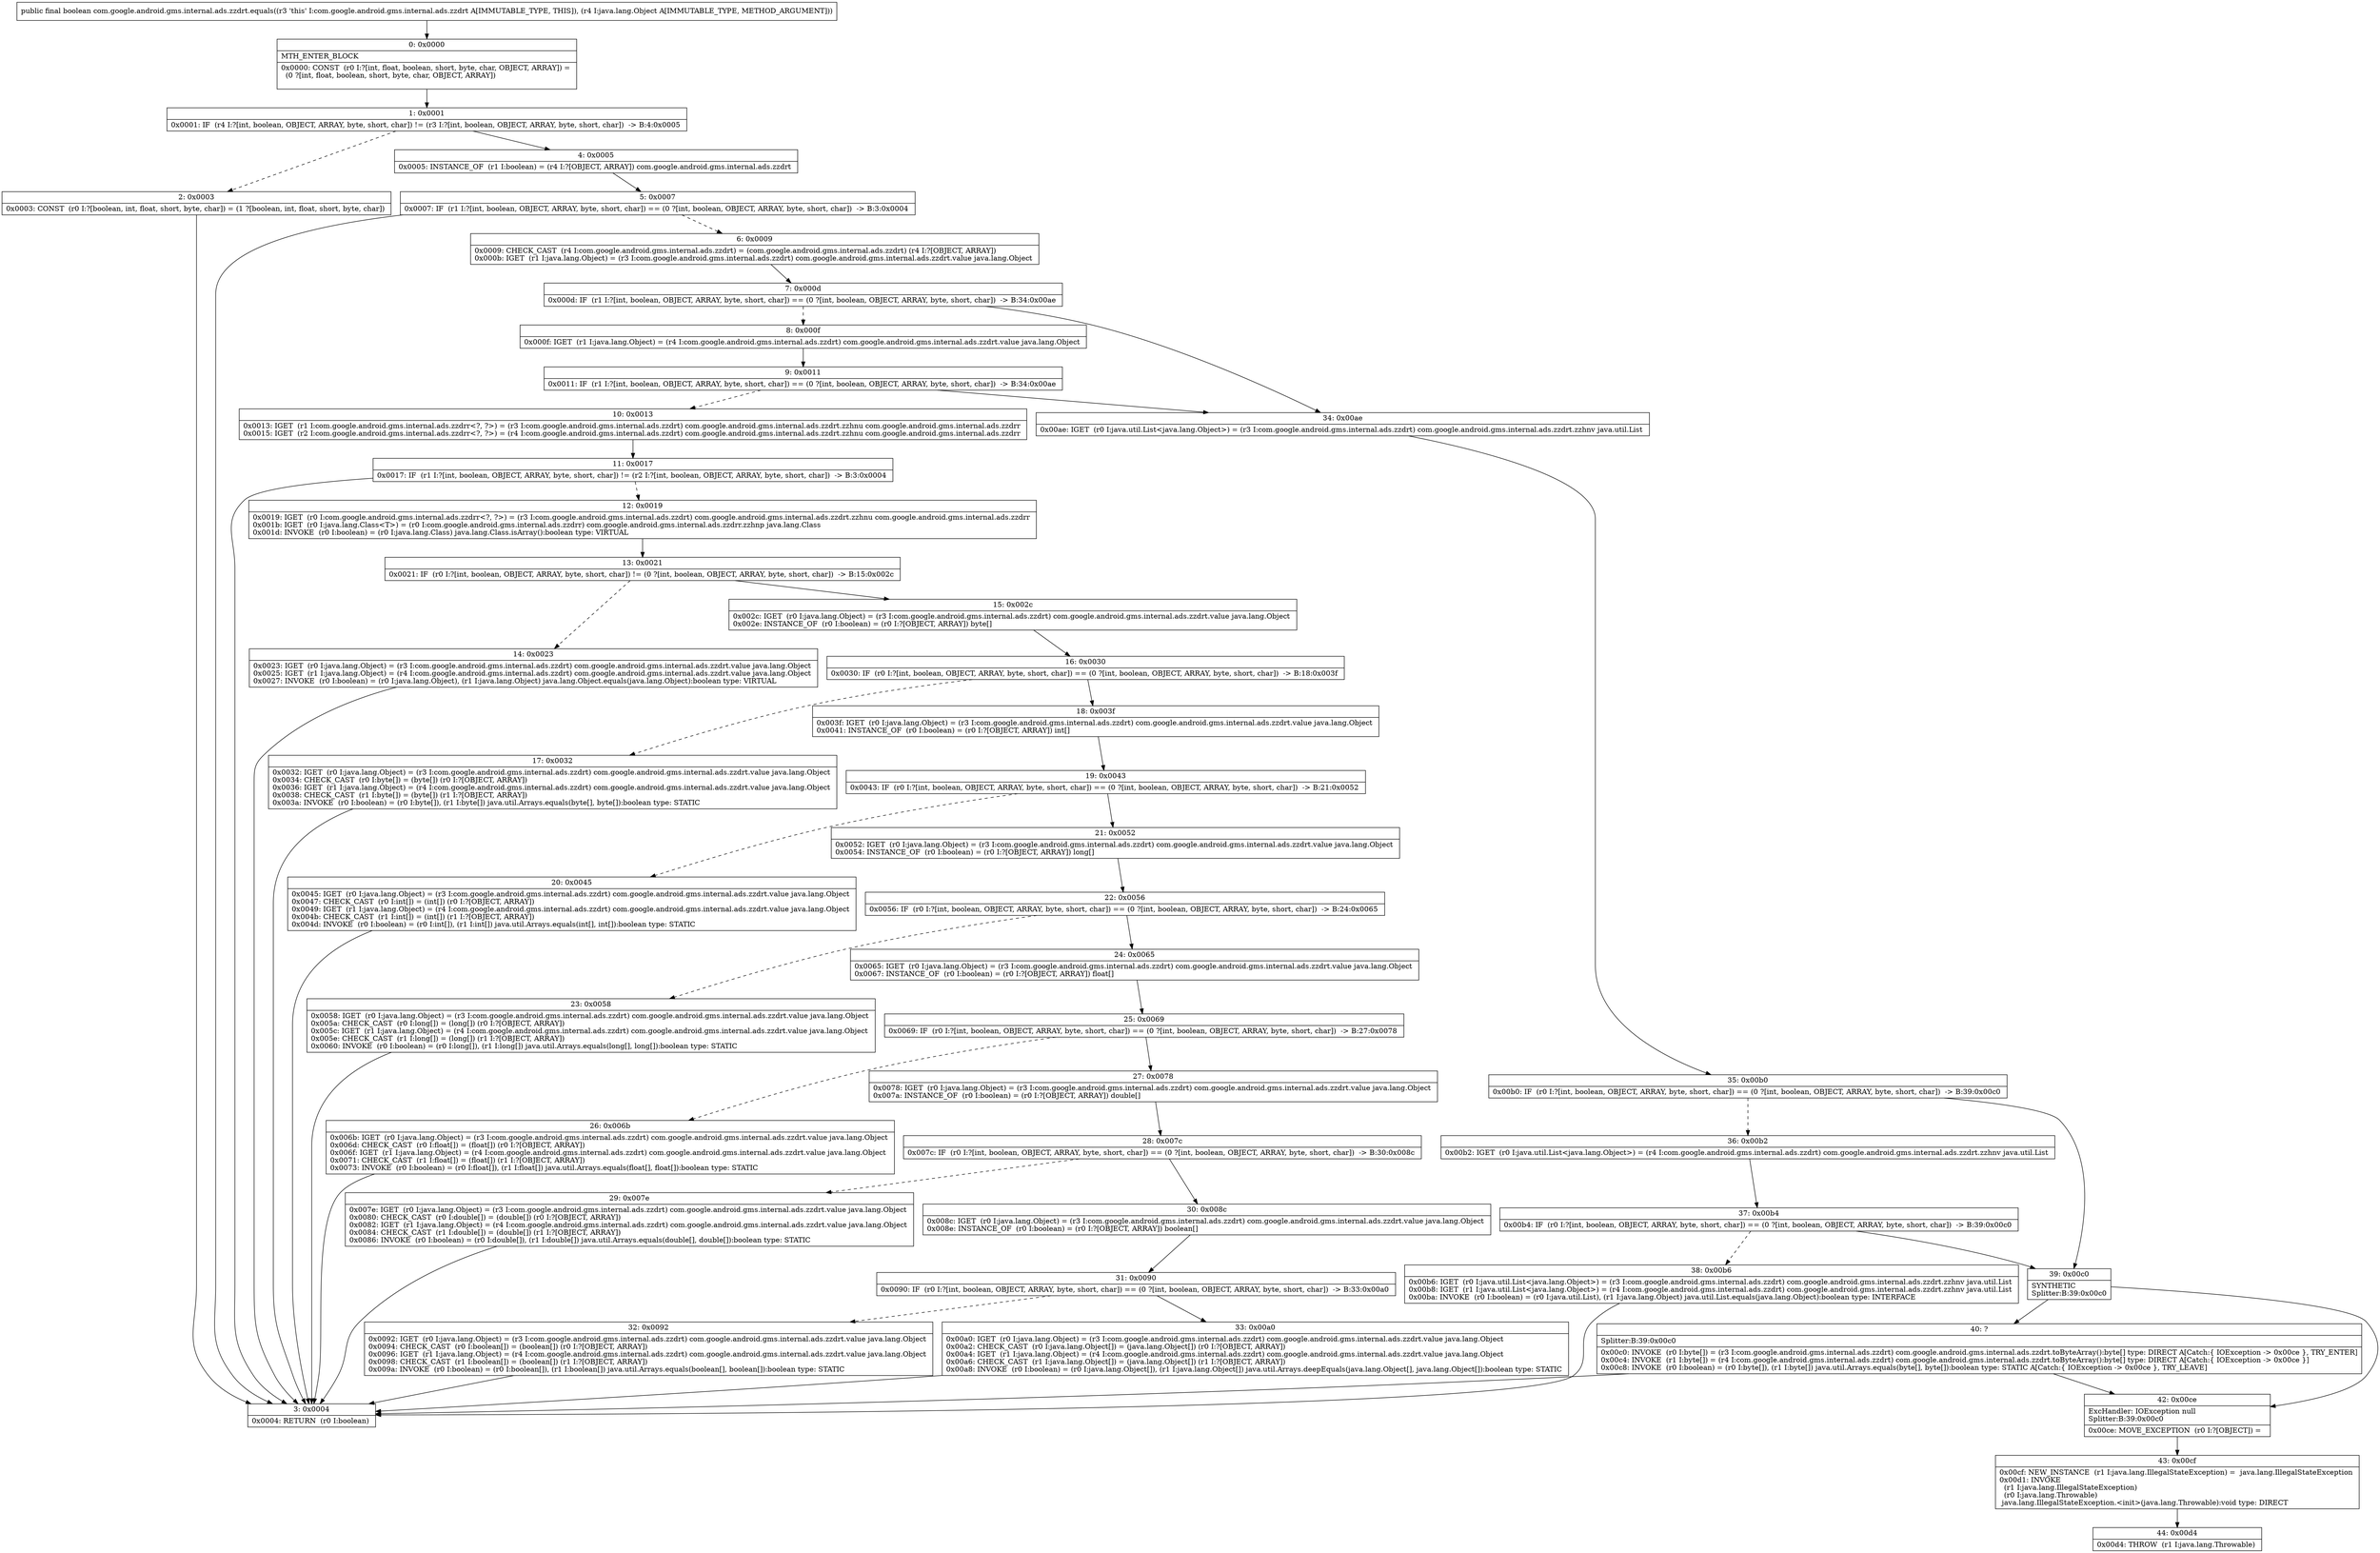 digraph "CFG forcom.google.android.gms.internal.ads.zzdrt.equals(Ljava\/lang\/Object;)Z" {
Node_0 [shape=record,label="{0\:\ 0x0000|MTH_ENTER_BLOCK\l|0x0000: CONST  (r0 I:?[int, float, boolean, short, byte, char, OBJECT, ARRAY]) = \l  (0 ?[int, float, boolean, short, byte, char, OBJECT, ARRAY])\l \l}"];
Node_1 [shape=record,label="{1\:\ 0x0001|0x0001: IF  (r4 I:?[int, boolean, OBJECT, ARRAY, byte, short, char]) != (r3 I:?[int, boolean, OBJECT, ARRAY, byte, short, char])  \-\> B:4:0x0005 \l}"];
Node_2 [shape=record,label="{2\:\ 0x0003|0x0003: CONST  (r0 I:?[boolean, int, float, short, byte, char]) = (1 ?[boolean, int, float, short, byte, char]) \l}"];
Node_3 [shape=record,label="{3\:\ 0x0004|0x0004: RETURN  (r0 I:boolean) \l}"];
Node_4 [shape=record,label="{4\:\ 0x0005|0x0005: INSTANCE_OF  (r1 I:boolean) = (r4 I:?[OBJECT, ARRAY]) com.google.android.gms.internal.ads.zzdrt \l}"];
Node_5 [shape=record,label="{5\:\ 0x0007|0x0007: IF  (r1 I:?[int, boolean, OBJECT, ARRAY, byte, short, char]) == (0 ?[int, boolean, OBJECT, ARRAY, byte, short, char])  \-\> B:3:0x0004 \l}"];
Node_6 [shape=record,label="{6\:\ 0x0009|0x0009: CHECK_CAST  (r4 I:com.google.android.gms.internal.ads.zzdrt) = (com.google.android.gms.internal.ads.zzdrt) (r4 I:?[OBJECT, ARRAY]) \l0x000b: IGET  (r1 I:java.lang.Object) = (r3 I:com.google.android.gms.internal.ads.zzdrt) com.google.android.gms.internal.ads.zzdrt.value java.lang.Object \l}"];
Node_7 [shape=record,label="{7\:\ 0x000d|0x000d: IF  (r1 I:?[int, boolean, OBJECT, ARRAY, byte, short, char]) == (0 ?[int, boolean, OBJECT, ARRAY, byte, short, char])  \-\> B:34:0x00ae \l}"];
Node_8 [shape=record,label="{8\:\ 0x000f|0x000f: IGET  (r1 I:java.lang.Object) = (r4 I:com.google.android.gms.internal.ads.zzdrt) com.google.android.gms.internal.ads.zzdrt.value java.lang.Object \l}"];
Node_9 [shape=record,label="{9\:\ 0x0011|0x0011: IF  (r1 I:?[int, boolean, OBJECT, ARRAY, byte, short, char]) == (0 ?[int, boolean, OBJECT, ARRAY, byte, short, char])  \-\> B:34:0x00ae \l}"];
Node_10 [shape=record,label="{10\:\ 0x0013|0x0013: IGET  (r1 I:com.google.android.gms.internal.ads.zzdrr\<?, ?\>) = (r3 I:com.google.android.gms.internal.ads.zzdrt) com.google.android.gms.internal.ads.zzdrt.zzhnu com.google.android.gms.internal.ads.zzdrr \l0x0015: IGET  (r2 I:com.google.android.gms.internal.ads.zzdrr\<?, ?\>) = (r4 I:com.google.android.gms.internal.ads.zzdrt) com.google.android.gms.internal.ads.zzdrt.zzhnu com.google.android.gms.internal.ads.zzdrr \l}"];
Node_11 [shape=record,label="{11\:\ 0x0017|0x0017: IF  (r1 I:?[int, boolean, OBJECT, ARRAY, byte, short, char]) != (r2 I:?[int, boolean, OBJECT, ARRAY, byte, short, char])  \-\> B:3:0x0004 \l}"];
Node_12 [shape=record,label="{12\:\ 0x0019|0x0019: IGET  (r0 I:com.google.android.gms.internal.ads.zzdrr\<?, ?\>) = (r3 I:com.google.android.gms.internal.ads.zzdrt) com.google.android.gms.internal.ads.zzdrt.zzhnu com.google.android.gms.internal.ads.zzdrr \l0x001b: IGET  (r0 I:java.lang.Class\<T\>) = (r0 I:com.google.android.gms.internal.ads.zzdrr) com.google.android.gms.internal.ads.zzdrr.zzhnp java.lang.Class \l0x001d: INVOKE  (r0 I:boolean) = (r0 I:java.lang.Class) java.lang.Class.isArray():boolean type: VIRTUAL \l}"];
Node_13 [shape=record,label="{13\:\ 0x0021|0x0021: IF  (r0 I:?[int, boolean, OBJECT, ARRAY, byte, short, char]) != (0 ?[int, boolean, OBJECT, ARRAY, byte, short, char])  \-\> B:15:0x002c \l}"];
Node_14 [shape=record,label="{14\:\ 0x0023|0x0023: IGET  (r0 I:java.lang.Object) = (r3 I:com.google.android.gms.internal.ads.zzdrt) com.google.android.gms.internal.ads.zzdrt.value java.lang.Object \l0x0025: IGET  (r1 I:java.lang.Object) = (r4 I:com.google.android.gms.internal.ads.zzdrt) com.google.android.gms.internal.ads.zzdrt.value java.lang.Object \l0x0027: INVOKE  (r0 I:boolean) = (r0 I:java.lang.Object), (r1 I:java.lang.Object) java.lang.Object.equals(java.lang.Object):boolean type: VIRTUAL \l}"];
Node_15 [shape=record,label="{15\:\ 0x002c|0x002c: IGET  (r0 I:java.lang.Object) = (r3 I:com.google.android.gms.internal.ads.zzdrt) com.google.android.gms.internal.ads.zzdrt.value java.lang.Object \l0x002e: INSTANCE_OF  (r0 I:boolean) = (r0 I:?[OBJECT, ARRAY]) byte[] \l}"];
Node_16 [shape=record,label="{16\:\ 0x0030|0x0030: IF  (r0 I:?[int, boolean, OBJECT, ARRAY, byte, short, char]) == (0 ?[int, boolean, OBJECT, ARRAY, byte, short, char])  \-\> B:18:0x003f \l}"];
Node_17 [shape=record,label="{17\:\ 0x0032|0x0032: IGET  (r0 I:java.lang.Object) = (r3 I:com.google.android.gms.internal.ads.zzdrt) com.google.android.gms.internal.ads.zzdrt.value java.lang.Object \l0x0034: CHECK_CAST  (r0 I:byte[]) = (byte[]) (r0 I:?[OBJECT, ARRAY]) \l0x0036: IGET  (r1 I:java.lang.Object) = (r4 I:com.google.android.gms.internal.ads.zzdrt) com.google.android.gms.internal.ads.zzdrt.value java.lang.Object \l0x0038: CHECK_CAST  (r1 I:byte[]) = (byte[]) (r1 I:?[OBJECT, ARRAY]) \l0x003a: INVOKE  (r0 I:boolean) = (r0 I:byte[]), (r1 I:byte[]) java.util.Arrays.equals(byte[], byte[]):boolean type: STATIC \l}"];
Node_18 [shape=record,label="{18\:\ 0x003f|0x003f: IGET  (r0 I:java.lang.Object) = (r3 I:com.google.android.gms.internal.ads.zzdrt) com.google.android.gms.internal.ads.zzdrt.value java.lang.Object \l0x0041: INSTANCE_OF  (r0 I:boolean) = (r0 I:?[OBJECT, ARRAY]) int[] \l}"];
Node_19 [shape=record,label="{19\:\ 0x0043|0x0043: IF  (r0 I:?[int, boolean, OBJECT, ARRAY, byte, short, char]) == (0 ?[int, boolean, OBJECT, ARRAY, byte, short, char])  \-\> B:21:0x0052 \l}"];
Node_20 [shape=record,label="{20\:\ 0x0045|0x0045: IGET  (r0 I:java.lang.Object) = (r3 I:com.google.android.gms.internal.ads.zzdrt) com.google.android.gms.internal.ads.zzdrt.value java.lang.Object \l0x0047: CHECK_CAST  (r0 I:int[]) = (int[]) (r0 I:?[OBJECT, ARRAY]) \l0x0049: IGET  (r1 I:java.lang.Object) = (r4 I:com.google.android.gms.internal.ads.zzdrt) com.google.android.gms.internal.ads.zzdrt.value java.lang.Object \l0x004b: CHECK_CAST  (r1 I:int[]) = (int[]) (r1 I:?[OBJECT, ARRAY]) \l0x004d: INVOKE  (r0 I:boolean) = (r0 I:int[]), (r1 I:int[]) java.util.Arrays.equals(int[], int[]):boolean type: STATIC \l}"];
Node_21 [shape=record,label="{21\:\ 0x0052|0x0052: IGET  (r0 I:java.lang.Object) = (r3 I:com.google.android.gms.internal.ads.zzdrt) com.google.android.gms.internal.ads.zzdrt.value java.lang.Object \l0x0054: INSTANCE_OF  (r0 I:boolean) = (r0 I:?[OBJECT, ARRAY]) long[] \l}"];
Node_22 [shape=record,label="{22\:\ 0x0056|0x0056: IF  (r0 I:?[int, boolean, OBJECT, ARRAY, byte, short, char]) == (0 ?[int, boolean, OBJECT, ARRAY, byte, short, char])  \-\> B:24:0x0065 \l}"];
Node_23 [shape=record,label="{23\:\ 0x0058|0x0058: IGET  (r0 I:java.lang.Object) = (r3 I:com.google.android.gms.internal.ads.zzdrt) com.google.android.gms.internal.ads.zzdrt.value java.lang.Object \l0x005a: CHECK_CAST  (r0 I:long[]) = (long[]) (r0 I:?[OBJECT, ARRAY]) \l0x005c: IGET  (r1 I:java.lang.Object) = (r4 I:com.google.android.gms.internal.ads.zzdrt) com.google.android.gms.internal.ads.zzdrt.value java.lang.Object \l0x005e: CHECK_CAST  (r1 I:long[]) = (long[]) (r1 I:?[OBJECT, ARRAY]) \l0x0060: INVOKE  (r0 I:boolean) = (r0 I:long[]), (r1 I:long[]) java.util.Arrays.equals(long[], long[]):boolean type: STATIC \l}"];
Node_24 [shape=record,label="{24\:\ 0x0065|0x0065: IGET  (r0 I:java.lang.Object) = (r3 I:com.google.android.gms.internal.ads.zzdrt) com.google.android.gms.internal.ads.zzdrt.value java.lang.Object \l0x0067: INSTANCE_OF  (r0 I:boolean) = (r0 I:?[OBJECT, ARRAY]) float[] \l}"];
Node_25 [shape=record,label="{25\:\ 0x0069|0x0069: IF  (r0 I:?[int, boolean, OBJECT, ARRAY, byte, short, char]) == (0 ?[int, boolean, OBJECT, ARRAY, byte, short, char])  \-\> B:27:0x0078 \l}"];
Node_26 [shape=record,label="{26\:\ 0x006b|0x006b: IGET  (r0 I:java.lang.Object) = (r3 I:com.google.android.gms.internal.ads.zzdrt) com.google.android.gms.internal.ads.zzdrt.value java.lang.Object \l0x006d: CHECK_CAST  (r0 I:float[]) = (float[]) (r0 I:?[OBJECT, ARRAY]) \l0x006f: IGET  (r1 I:java.lang.Object) = (r4 I:com.google.android.gms.internal.ads.zzdrt) com.google.android.gms.internal.ads.zzdrt.value java.lang.Object \l0x0071: CHECK_CAST  (r1 I:float[]) = (float[]) (r1 I:?[OBJECT, ARRAY]) \l0x0073: INVOKE  (r0 I:boolean) = (r0 I:float[]), (r1 I:float[]) java.util.Arrays.equals(float[], float[]):boolean type: STATIC \l}"];
Node_27 [shape=record,label="{27\:\ 0x0078|0x0078: IGET  (r0 I:java.lang.Object) = (r3 I:com.google.android.gms.internal.ads.zzdrt) com.google.android.gms.internal.ads.zzdrt.value java.lang.Object \l0x007a: INSTANCE_OF  (r0 I:boolean) = (r0 I:?[OBJECT, ARRAY]) double[] \l}"];
Node_28 [shape=record,label="{28\:\ 0x007c|0x007c: IF  (r0 I:?[int, boolean, OBJECT, ARRAY, byte, short, char]) == (0 ?[int, boolean, OBJECT, ARRAY, byte, short, char])  \-\> B:30:0x008c \l}"];
Node_29 [shape=record,label="{29\:\ 0x007e|0x007e: IGET  (r0 I:java.lang.Object) = (r3 I:com.google.android.gms.internal.ads.zzdrt) com.google.android.gms.internal.ads.zzdrt.value java.lang.Object \l0x0080: CHECK_CAST  (r0 I:double[]) = (double[]) (r0 I:?[OBJECT, ARRAY]) \l0x0082: IGET  (r1 I:java.lang.Object) = (r4 I:com.google.android.gms.internal.ads.zzdrt) com.google.android.gms.internal.ads.zzdrt.value java.lang.Object \l0x0084: CHECK_CAST  (r1 I:double[]) = (double[]) (r1 I:?[OBJECT, ARRAY]) \l0x0086: INVOKE  (r0 I:boolean) = (r0 I:double[]), (r1 I:double[]) java.util.Arrays.equals(double[], double[]):boolean type: STATIC \l}"];
Node_30 [shape=record,label="{30\:\ 0x008c|0x008c: IGET  (r0 I:java.lang.Object) = (r3 I:com.google.android.gms.internal.ads.zzdrt) com.google.android.gms.internal.ads.zzdrt.value java.lang.Object \l0x008e: INSTANCE_OF  (r0 I:boolean) = (r0 I:?[OBJECT, ARRAY]) boolean[] \l}"];
Node_31 [shape=record,label="{31\:\ 0x0090|0x0090: IF  (r0 I:?[int, boolean, OBJECT, ARRAY, byte, short, char]) == (0 ?[int, boolean, OBJECT, ARRAY, byte, short, char])  \-\> B:33:0x00a0 \l}"];
Node_32 [shape=record,label="{32\:\ 0x0092|0x0092: IGET  (r0 I:java.lang.Object) = (r3 I:com.google.android.gms.internal.ads.zzdrt) com.google.android.gms.internal.ads.zzdrt.value java.lang.Object \l0x0094: CHECK_CAST  (r0 I:boolean[]) = (boolean[]) (r0 I:?[OBJECT, ARRAY]) \l0x0096: IGET  (r1 I:java.lang.Object) = (r4 I:com.google.android.gms.internal.ads.zzdrt) com.google.android.gms.internal.ads.zzdrt.value java.lang.Object \l0x0098: CHECK_CAST  (r1 I:boolean[]) = (boolean[]) (r1 I:?[OBJECT, ARRAY]) \l0x009a: INVOKE  (r0 I:boolean) = (r0 I:boolean[]), (r1 I:boolean[]) java.util.Arrays.equals(boolean[], boolean[]):boolean type: STATIC \l}"];
Node_33 [shape=record,label="{33\:\ 0x00a0|0x00a0: IGET  (r0 I:java.lang.Object) = (r3 I:com.google.android.gms.internal.ads.zzdrt) com.google.android.gms.internal.ads.zzdrt.value java.lang.Object \l0x00a2: CHECK_CAST  (r0 I:java.lang.Object[]) = (java.lang.Object[]) (r0 I:?[OBJECT, ARRAY]) \l0x00a4: IGET  (r1 I:java.lang.Object) = (r4 I:com.google.android.gms.internal.ads.zzdrt) com.google.android.gms.internal.ads.zzdrt.value java.lang.Object \l0x00a6: CHECK_CAST  (r1 I:java.lang.Object[]) = (java.lang.Object[]) (r1 I:?[OBJECT, ARRAY]) \l0x00a8: INVOKE  (r0 I:boolean) = (r0 I:java.lang.Object[]), (r1 I:java.lang.Object[]) java.util.Arrays.deepEquals(java.lang.Object[], java.lang.Object[]):boolean type: STATIC \l}"];
Node_34 [shape=record,label="{34\:\ 0x00ae|0x00ae: IGET  (r0 I:java.util.List\<java.lang.Object\>) = (r3 I:com.google.android.gms.internal.ads.zzdrt) com.google.android.gms.internal.ads.zzdrt.zzhnv java.util.List \l}"];
Node_35 [shape=record,label="{35\:\ 0x00b0|0x00b0: IF  (r0 I:?[int, boolean, OBJECT, ARRAY, byte, short, char]) == (0 ?[int, boolean, OBJECT, ARRAY, byte, short, char])  \-\> B:39:0x00c0 \l}"];
Node_36 [shape=record,label="{36\:\ 0x00b2|0x00b2: IGET  (r0 I:java.util.List\<java.lang.Object\>) = (r4 I:com.google.android.gms.internal.ads.zzdrt) com.google.android.gms.internal.ads.zzdrt.zzhnv java.util.List \l}"];
Node_37 [shape=record,label="{37\:\ 0x00b4|0x00b4: IF  (r0 I:?[int, boolean, OBJECT, ARRAY, byte, short, char]) == (0 ?[int, boolean, OBJECT, ARRAY, byte, short, char])  \-\> B:39:0x00c0 \l}"];
Node_38 [shape=record,label="{38\:\ 0x00b6|0x00b6: IGET  (r0 I:java.util.List\<java.lang.Object\>) = (r3 I:com.google.android.gms.internal.ads.zzdrt) com.google.android.gms.internal.ads.zzdrt.zzhnv java.util.List \l0x00b8: IGET  (r1 I:java.util.List\<java.lang.Object\>) = (r4 I:com.google.android.gms.internal.ads.zzdrt) com.google.android.gms.internal.ads.zzdrt.zzhnv java.util.List \l0x00ba: INVOKE  (r0 I:boolean) = (r0 I:java.util.List), (r1 I:java.lang.Object) java.util.List.equals(java.lang.Object):boolean type: INTERFACE \l}"];
Node_39 [shape=record,label="{39\:\ 0x00c0|SYNTHETIC\lSplitter:B:39:0x00c0\l}"];
Node_40 [shape=record,label="{40\:\ ?|Splitter:B:39:0x00c0\l|0x00c0: INVOKE  (r0 I:byte[]) = (r3 I:com.google.android.gms.internal.ads.zzdrt) com.google.android.gms.internal.ads.zzdrt.toByteArray():byte[] type: DIRECT A[Catch:\{ IOException \-\> 0x00ce \}, TRY_ENTER]\l0x00c4: INVOKE  (r1 I:byte[]) = (r4 I:com.google.android.gms.internal.ads.zzdrt) com.google.android.gms.internal.ads.zzdrt.toByteArray():byte[] type: DIRECT A[Catch:\{ IOException \-\> 0x00ce \}]\l0x00c8: INVOKE  (r0 I:boolean) = (r0 I:byte[]), (r1 I:byte[]) java.util.Arrays.equals(byte[], byte[]):boolean type: STATIC A[Catch:\{ IOException \-\> 0x00ce \}, TRY_LEAVE]\l}"];
Node_42 [shape=record,label="{42\:\ 0x00ce|ExcHandler: IOException null\lSplitter:B:39:0x00c0\l|0x00ce: MOVE_EXCEPTION  (r0 I:?[OBJECT]) =  \l}"];
Node_43 [shape=record,label="{43\:\ 0x00cf|0x00cf: NEW_INSTANCE  (r1 I:java.lang.IllegalStateException) =  java.lang.IllegalStateException \l0x00d1: INVOKE  \l  (r1 I:java.lang.IllegalStateException)\l  (r0 I:java.lang.Throwable)\l java.lang.IllegalStateException.\<init\>(java.lang.Throwable):void type: DIRECT \l}"];
Node_44 [shape=record,label="{44\:\ 0x00d4|0x00d4: THROW  (r1 I:java.lang.Throwable) \l}"];
MethodNode[shape=record,label="{public final boolean com.google.android.gms.internal.ads.zzdrt.equals((r3 'this' I:com.google.android.gms.internal.ads.zzdrt A[IMMUTABLE_TYPE, THIS]), (r4 I:java.lang.Object A[IMMUTABLE_TYPE, METHOD_ARGUMENT])) }"];
MethodNode -> Node_0;
Node_0 -> Node_1;
Node_1 -> Node_2[style=dashed];
Node_1 -> Node_4;
Node_2 -> Node_3;
Node_4 -> Node_5;
Node_5 -> Node_3;
Node_5 -> Node_6[style=dashed];
Node_6 -> Node_7;
Node_7 -> Node_8[style=dashed];
Node_7 -> Node_34;
Node_8 -> Node_9;
Node_9 -> Node_10[style=dashed];
Node_9 -> Node_34;
Node_10 -> Node_11;
Node_11 -> Node_3;
Node_11 -> Node_12[style=dashed];
Node_12 -> Node_13;
Node_13 -> Node_14[style=dashed];
Node_13 -> Node_15;
Node_14 -> Node_3;
Node_15 -> Node_16;
Node_16 -> Node_17[style=dashed];
Node_16 -> Node_18;
Node_17 -> Node_3;
Node_18 -> Node_19;
Node_19 -> Node_20[style=dashed];
Node_19 -> Node_21;
Node_20 -> Node_3;
Node_21 -> Node_22;
Node_22 -> Node_23[style=dashed];
Node_22 -> Node_24;
Node_23 -> Node_3;
Node_24 -> Node_25;
Node_25 -> Node_26[style=dashed];
Node_25 -> Node_27;
Node_26 -> Node_3;
Node_27 -> Node_28;
Node_28 -> Node_29[style=dashed];
Node_28 -> Node_30;
Node_29 -> Node_3;
Node_30 -> Node_31;
Node_31 -> Node_32[style=dashed];
Node_31 -> Node_33;
Node_32 -> Node_3;
Node_33 -> Node_3;
Node_34 -> Node_35;
Node_35 -> Node_36[style=dashed];
Node_35 -> Node_39;
Node_36 -> Node_37;
Node_37 -> Node_38[style=dashed];
Node_37 -> Node_39;
Node_38 -> Node_3;
Node_39 -> Node_40;
Node_39 -> Node_42;
Node_40 -> Node_42;
Node_40 -> Node_3;
Node_42 -> Node_43;
Node_43 -> Node_44;
}

